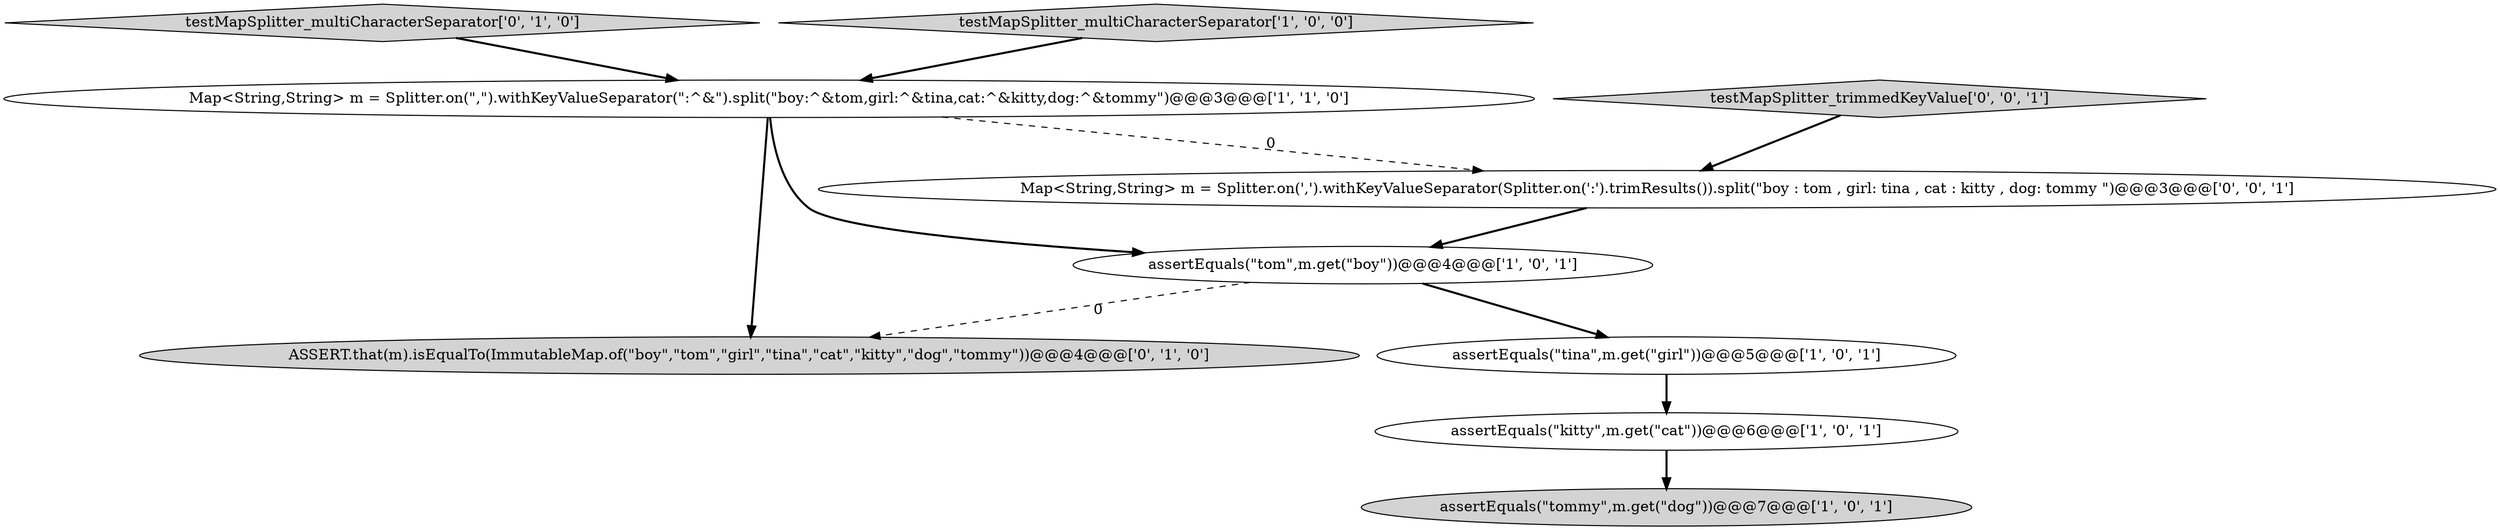 digraph {
0 [style = filled, label = "Map<String,String> m = Splitter.on(\",\").withKeyValueSeparator(\":^&\").split(\"boy:^&tom,girl:^&tina,cat:^&kitty,dog:^&tommy\")@@@3@@@['1', '1', '0']", fillcolor = white, shape = ellipse image = "AAA0AAABBB1BBB"];
7 [style = filled, label = "testMapSplitter_multiCharacterSeparator['0', '1', '0']", fillcolor = lightgray, shape = diamond image = "AAA0AAABBB2BBB"];
8 [style = filled, label = "Map<String,String> m = Splitter.on(',').withKeyValueSeparator(Splitter.on(':').trimResults()).split(\"boy : tom , girl: tina , cat : kitty , dog: tommy \")@@@3@@@['0', '0', '1']", fillcolor = white, shape = ellipse image = "AAA0AAABBB3BBB"];
9 [style = filled, label = "testMapSplitter_trimmedKeyValue['0', '0', '1']", fillcolor = lightgray, shape = diamond image = "AAA0AAABBB3BBB"];
6 [style = filled, label = "ASSERT.that(m).isEqualTo(ImmutableMap.of(\"boy\",\"tom\",\"girl\",\"tina\",\"cat\",\"kitty\",\"dog\",\"tommy\"))@@@4@@@['0', '1', '0']", fillcolor = lightgray, shape = ellipse image = "AAA1AAABBB2BBB"];
3 [style = filled, label = "assertEquals(\"kitty\",m.get(\"cat\"))@@@6@@@['1', '0', '1']", fillcolor = white, shape = ellipse image = "AAA0AAABBB1BBB"];
2 [style = filled, label = "assertEquals(\"tommy\",m.get(\"dog\"))@@@7@@@['1', '0', '1']", fillcolor = lightgray, shape = ellipse image = "AAA0AAABBB1BBB"];
1 [style = filled, label = "assertEquals(\"tom\",m.get(\"boy\"))@@@4@@@['1', '0', '1']", fillcolor = white, shape = ellipse image = "AAA0AAABBB1BBB"];
4 [style = filled, label = "assertEquals(\"tina\",m.get(\"girl\"))@@@5@@@['1', '0', '1']", fillcolor = white, shape = ellipse image = "AAA0AAABBB1BBB"];
5 [style = filled, label = "testMapSplitter_multiCharacterSeparator['1', '0', '0']", fillcolor = lightgray, shape = diamond image = "AAA0AAABBB1BBB"];
0->6 [style = bold, label=""];
0->1 [style = bold, label=""];
5->0 [style = bold, label=""];
1->6 [style = dashed, label="0"];
9->8 [style = bold, label=""];
4->3 [style = bold, label=""];
7->0 [style = bold, label=""];
0->8 [style = dashed, label="0"];
3->2 [style = bold, label=""];
1->4 [style = bold, label=""];
8->1 [style = bold, label=""];
}
